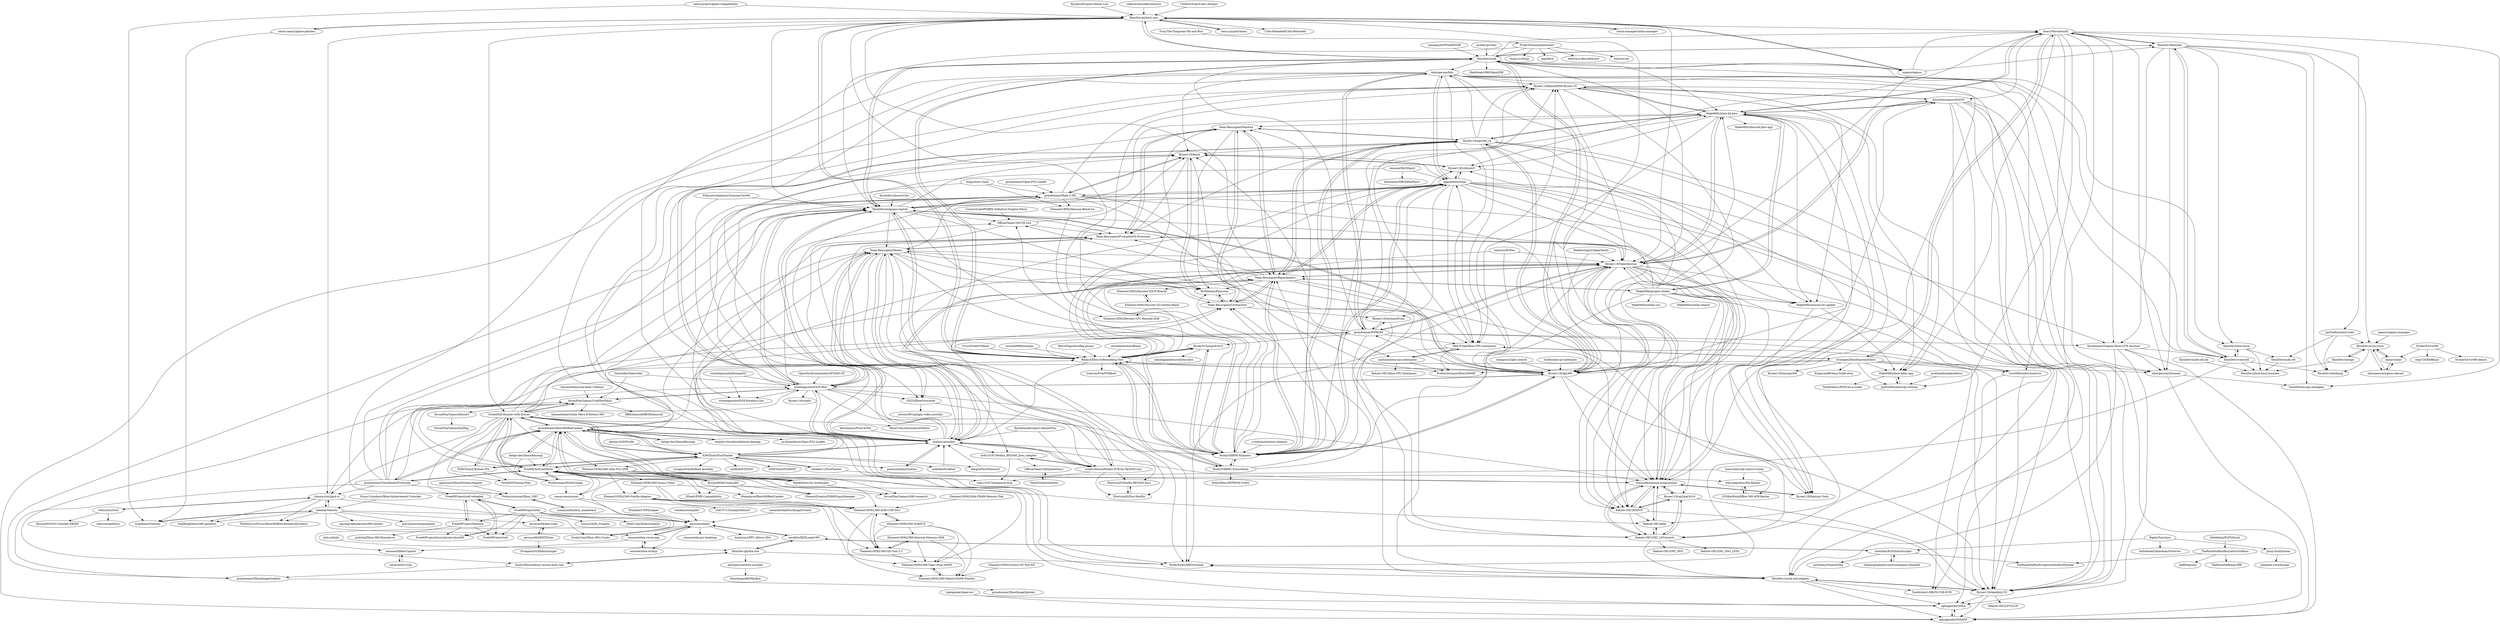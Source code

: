 digraph G {
"13xforever/ps3-disc-dumper" -> "XboxDev/extract-xiso" ["e"=1]
"dracc/NevolutionX" -> "Voxel9/xbox-xgu-examples"
"dracc/NevolutionX" -> "XboxDev/XboxDev"
"dracc/NevolutionX" -> "MakeMHz/xbox-hdmi-app"
"dracc/NevolutionX" -> "Ernegien/XboxEepromEditor"
"dracc/NevolutionX" -> "mborgerson/l2tunnel"
"dracc/NevolutionX" -> "JayFoxRox/xbox-fps-overlay"
"dracc/NevolutionX" -> "JayFoxRox/xbox-tools"
"dracc/NevolutionX" -> "feudalnate/Original-Xbox-LIVE-Account"
"dracc/NevolutionX" -> "XboxDev/serial-usb-adapter"
"dracc/NevolutionX" -> "LoveMHz/xbox-board-re"
"dracc/NevolutionX" -> "DiscoStarslayer/XOSVP"
"dracc/NevolutionX" -> "Ryzee119/LithiumX"
"dracc/NevolutionX" -> "MakeMHz/xbox-hd-plus"
"toolboc/psx-pi-smbshare" -> "Ryzee119/ogx360" ["e"=1]
"Redherring32/OpenTendo" -> "Ryzee119/OpenXenium" ["e"=1]
"Redherring32/OpenTendo" -> "Ryzee119/ogx360" ["e"=1]
"Ryujinx/Ryujinx-Games-List" -> "XboxDev/extract-xiso" ["e"=1]
"ripdajacker/xpad-avr" -> "aghoghoobi/OSXA"
"ripdajacker/xpad-avr" -> "aghoghoobi/OSXANF"
"RetroFlag/retroflag-picase" -> "Rocky5/Xbox-Softmodding-Tool" ["e"=1]
"Lameguy64/PSn00bSDK" -> "XboxDev/nxdk" ["e"=1]
"Free60Project/wiki" -> "Free60Project/xell-reloaded"
"Free60Project/wiki" -> "Free60Project/libxenon"
"Free60Project/wiki" -> "emoose/idaxex"
"Free60Project/wiki" -> "Free60Project/xell"
"Free60Project/wiki" -> "Free60Project/linux-kernel-xbox360"
"Free60Project/wiki" -> "Swizzy/XDK_Projects"
"Free60Project/wiki" -> "aerosoul94/fatx-tools"
"Free60Project/wiki" -> "XboxUnity/freestyledash"
"Free60Project/wiki" -> "GoobyCorp/Xbox-360-Crypto"
"xqemu/xqemu" -> "XboxDev/nxdk" ["e"=1]
"xqemu/xqemu" -> "dracc/NevolutionX" ["e"=1]
"xqemu/xqemu" -> "XboxDev/extract-xiso" ["e"=1]
"xqemu/xqemu" -> "XboxDev/XboxDev" ["e"=1]
"xqemu/xqemu" -> "Ryzee119/OpenXenium" ["e"=1]
"ramapcsx2/gbs-control" -> "Ryzee119/ogx360" ["e"=1]
"Santroller/Santroller" -> "wiredopposite/OGX-Mini" ["e"=1]
"Santroller/Santroller" -> "InvoxiPlayGames/UsbdSecPatch" ["e"=1]
"Ryzee119/ogx360" -> "Ryzee119/OpenXenium"
"Ryzee119/ogx360" -> "Ryzee119/ogx360_t4"
"Ryzee119/ogx360" -> "DiscoStarslayer/XOSVP"
"Ryzee119/ogx360" -> "Rocky5/XBMC4Gamers"
"Ryzee119/ogx360" -> "Rocky5/Xbox-Softmodding-Tool"
"Ryzee119/ogx360" -> "Ryzee119/XboxHDMI-Ryzee119"
"Ryzee119/ogx360" -> "MakeMHz/xbox-hd-plus"
"Ryzee119/ogx360" -> "gaasedelen/titan"
"Ryzee119/ogx360" -> "XboxDev/nxdk"
"Ryzee119/ogx360" -> "wiredopposite/OGX-Mini"
"Ryzee119/ogx360" -> "Ryzee119/AladdinLCD"
"Ryzee119/ogx360" -> "XboxDev/endgame-exploit"
"Ryzee119/ogx360" -> "Team-Resurgent/Modxo"
"Ryzee119/ogx360" -> "kooscode/xenium-programmer"
"Ryzee119/ogx360" -> "grimdoomer/PiPROM"
"autobleem/AutoBleem" -> "Rocky5/Xbox-Softmodding-Tool" ["e"=1]
"emoose/xbox-reversing" -> "emoose/XbRecUnpack"
"emoose/xbox-reversing" -> "emoose/idaxex"
"emoose/xbox-reversing" -> "emoose/xbox-winfsp"
"emoose/Xb2XInput" -> "GXTX/XboxOverclock"
"emoose/Xb2XInput" -> "bootsector/XBOXPadMicro"
"emoose/Xb2XInput" -> "gaasedelen/titan"
"Ryzee119/spi2par2019" -> "Kekule-OXC/OXC_LPCorrectr"
"Ryzee119/spi2par2019" -> "kooscode/xenium-programmer"
"Ryzee119/spi2par2019" -> "Kekule-OXC/R3DUX"
"Ryzee119/spi2par2019" -> "Ryzee119/AladdinLCD"
"aerosoul94/fatx-tools" -> "aerosoul94/FATXTools"
"XboxDev/serial-usb-adapter" -> "aghoghoobi/OSXANF"
"XboxDev/serial-usb-adapter" -> "Ryzee119/AladdinLCD"
"XboxDev/serial-usb-adapter" -> "aghoghoobi/OSXA"
"XboxDev/serial-usb-adapter" -> "WulfyStylez/XBOverclock"
"XboxDev/serial-usb-adapter" -> "Teufelchen1/XBOX-USB-HUB"
"StrikerX3/virt86" -> "ergo720/lib86cpu"
"StrikerX3/virt86" -> "StrikerX3/virt86-demos"
"StrikerX3/virt86" -> "haxar/xexec"
"DiscoStarslayer/XOSVP" -> "aghoghoobi/OSXANF"
"DiscoStarslayer/XOSVP" -> "XboxDev/serial-usb-adapter"
"DiscoStarslayer/XOSVP" -> "Ryzee119/XboxHDMI-Ryzee119"
"DiscoStarslayer/XOSVP" -> "aghoghoobi/OSXA"
"DiscoStarslayer/XOSVP" -> "Kekule-OXC/OXC_LPCorrectr"
"DiscoStarslayer/XOSVP" -> "mborgerson/l2tunnel"
"DiscoStarslayer/XOSVP" -> "Ryzee119/AladdinLCD"
"DiscoStarslayer/XOSVP" -> "Ryzee119/OpenXenium"
"DiscoStarslayer/XOSVP" -> "MakeMHz/xbox-hd-plus"
"Kekule-OXC/OXC_LPCorrectr" -> "Ryzee119/spi2par2019"
"Kekule-OXC/OXC_LPCorrectr" -> "kooscode/xenium-programmer"
"Kekule-OXC/OXC_LPCorrectr" -> "Kekule-OXC/Jafar"
"Kekule-OXC/OXC_LPCorrectr" -> "Kekule-OXC/OXC_ROL"
"Kekule-OXC/OXC_LPCorrectr" -> "XboxDev/serial-usb-adapter"
"Kekule-OXC/OXC_LPCorrectr" -> "Kekule-OXC/OXC_Port_LEDs"
"WulfyStylez/XBOverclock" -> "XboxDev/serial-usb-adapter"
"XboxDev/nv2a-trace" -> "haxar/xexec"
"XboxDev/nv2a-trace" -> "XboxDev/xboxpy"
"XboxDev/nv2a-trace" -> "XboxDev/xbedump"
"XboxDev/nv2a-trace" -> "mborgerson/xqemu-kernel"
"Ryzee119/AladdinLCD" -> "XboxDev/serial-usb-adapter"
"Ryzee119/AladdinLCD" -> "aghoghoobi/OSXA"
"Ryzee119/AladdinLCD" -> "aghoghoobi/OSXANF"
"Ryzee119/AladdinLCD" -> "Kekule-OXC/LPC2LCD"
"XboxDev/XboxDev" -> "XboxDev/cromwell"
"XboxDev/XboxDev" -> "XboxDev/xbox-linux"
"XboxDev/XboxDev" -> "dracc/NevolutionX"
"XboxDev/XboxDev" -> "XboxDev/xbedump"
"XboxDev/XboxDev" -> "XboxDev/nv2a-trace"
"XboxDev/XboxDev" -> "mborgerson/l2tunnel"
"XboxDev/XboxDev" -> "feudalnate/Original-Xbox-LIVE-Account"
"XboxDev/XboxDev" -> "Voxel9/xbox-xgu-examples"
"XboxDev/XboxDev" -> "XboxDev/nxdk"
"JayFoxRox/xbox-fps-overlay" -> "MakeMHz/xbox-hdmi-app"
"XboxDev/xbox-linux" -> "XboxDev/xbox-linux-busybox"
"XboxDev/xbox-linux" -> "XboxDev/cromwell"
"XboxDev/xbox-linux" -> "XboxDev/nxdk-rdt"
"XboxDev/xboxpy" -> "XboxDev/nv2a-trace"
"XboxDev/xboxpy" -> "XboxDev/xbox-linux-busybox"
"JayFoxRox/xbox-tools" -> "XboxDev/xbedump"
"JayFoxRox/xbox-tools" -> "XboxDev/nv2a-trace"
"JayFoxRox/xbox-tools" -> "XboxDev/nxdk-rdt"
"mborgerson/xqemu-kernel" -> "haxar/xexec"
"mborgerson/xqemu-kernel" -> "XboxDev/nv2a-trace"
"aghoghoobi/OSXA" -> "aghoghoobi/OSXANF"
"aghoghoobi/OSXANF" -> "aghoghoobi/OSXA"
"xqemu/xqemu-manager" -> "XboxDev/nv2a-trace"
"haxar/xexec" -> "XboxDev/nv2a-trace"
"haxar/xexec" -> "mborgerson/xqemu-kernel"
"xemu-project/xemu" -> "XboxDev/extract-xiso" ["e"=1]
"Ernegien/XboxEepromEditor" -> "LoveMHz/xbox-board-re"
"Ernegien/XboxEepromEditor" -> "N64-Freak/Xbox-CPU-interposer"
"Ernegien/XboxEepromEditor" -> "dracc/NevolutionX"
"Ernegien/XboxEepromEditor" -> "Prehistoricman/Xbox256MB"
"Ernegien/XboxEepromEditor" -> "MakeMHz/xbox-hdmi-app"
"Ernegien/XboxEepromEditor" -> "Ryzee119/tinyogx360"
"Ernegien/XboxEepromEditor" -> "SnowyMouse/fancy-mouse-boot-rom"
"Ernegien/XboxEepromEditor" -> "Empyreal96/easy-build-xbox"
"Ernegien/XboxEepromEditor" -> "JayFoxRox/xbox-fps-overlay"
"Ernegien/XboxEepromEditor" -> "Teufelchen1/XBOX-USB-HUB"
"Ernegien/XboxEepromEditor" -> "mborgerson/l2tunnel"
"Element18592/Switch-SD-Tool-NX" -> "Element18592/360-Matrix-NAND-Flasher"
"ps2dev/ps2dev" -> "XboxDev/nxdk" ["e"=1]
"unknownbrackets/maxcso" -> "XboxDev/extract-xiso" ["e"=1]
"CTurt/FreeDVDBoot" -> "Rocky5/Xbox-Softmodding-Tool" ["e"=1]
"emoose/idaxex" -> "emoose/xbox-reversing"
"emoose/idaxex" -> "zeroKilo/XEXLoaderWV"
"emoose/idaxex" -> "emoose/xbox-winfsp"
"emoose/idaxex" -> "GoobyCorp/Xbox-360-Crypto"
"emoose/idaxex" -> "emoose/XbRecUnpack"
"emoose/idaxex" -> "hayleyxyz/PPC-Altivec-IDA"
"emoose/idaxex" -> "emoose/ida-pro-loadmap"
"Ryzee119/OpenXenium" -> "Ryzee119/spi2par2019"
"Ryzee119/OpenXenium" -> "kooscode/xenium-programmer"
"Ryzee119/OpenXenium" -> "Kekule-OXC/OXC_LPCorrectr"
"Ryzee119/OpenXenium" -> "Ryzee119/ogx360"
"Ryzee119/OpenXenium" -> "MakeMHz/xbox-hd-plus"
"Ryzee119/OpenXenium" -> "MakeMHz/xenium-fw-update"
"Ryzee119/OpenXenium" -> "grimdoomer/PiPROM"
"Ryzee119/OpenXenium" -> "Ryzee119/AladdinLCD"
"Ryzee119/OpenXenium" -> "Kekule-OXC/R3DUX"
"Ryzee119/OpenXenium" -> "XboxDev/serial-usb-adapter"
"Ryzee119/OpenXenium" -> "Ryzee119/XboxHDMI-Ryzee119"
"Ryzee119/OpenXenium" -> "shalxmva/modxo"
"Ryzee119/OpenXenium" -> "DiscoStarslayer/XOSVP"
"Ryzee119/OpenXenium" -> "Ryzee119/Xenium-Tools"
"Ryzee119/OpenXenium" -> "Team-Resurgent/Repackinator"
"MakeMHz/xbox-hd-plus" -> "MakeMHz/xbox-hdmi-app"
"MakeMHz/xbox-hd-plus" -> "Ryzee119/XboxHDMI-Ryzee119"
"MakeMHz/xbox-hd-plus" -> "MakeMHz/xenium-fw-update"
"MakeMHz/xbox-hd-plus" -> "Ryzee119/OpenXenium"
"MakeMHz/xbox-hd-plus" -> "MakeMHz/xbox-hd-plus-app"
"MakeMHz/xbox-hd-plus" -> "Kekule-OXC/Jafar"
"MakeMHz/xbox-hd-plus" -> "MakeMHz/project-stellar"
"MakeMHz/xbox-hd-plus" -> "Ryzee119/ogx360_t4"
"MakeMHz/xbox-hd-plus" -> "DiscoStarslayer/XOSVP"
"MakeMHz/xbox-hd-plus" -> "Ryzee119/LithiumX"
"MakeMHz/xbox-hd-plus" -> "Ryzee119/Xenium-Tools"
"MakeMHz/xbox-hd-plus" -> "kooscode/xenium-programmer"
"MakeMHz/xbox-hd-plus" -> "N64-Freak/Xbox-CPU-interposer"
"MakeMHz/xbox-hd-plus" -> "dracc/NevolutionX"
"MakeMHz/xbox-hd-plus" -> "Team-Resurgent/Pandora"
"Element18592/360-Sonus-Clone" -> "Element18592/360-Viper-Dual-NAND"
"Element18592/360-Sonus-Clone" -> "Element18592/360-Postfix-Adapter"
"Element18592/360-Sonus-Clone" -> "Element18592/360-4GB-USB-Tool"
"Element18592/360-Sonus-Clone" -> "Element18592/360-SD-Tool-2.2"
"Ryzee119/ArduinoProm" -> "grimdoomer/PiPROM"
"Ryzee119/ArduinoProm" -> "Kekule-OXC/OXC_LPCorrectr"
"RipleyTom/rpcn" -> "Jump-Suit/hyenas"
"RipleyTom/rpcn" -> "clienthax/Ps3GhidraScripts"
"RipleyTom/rpcn" -> "hallofmeat/Skateboard3Server"
"Element18592/360-Internal-Memory-QSB" -> "Element18592/360-SD-Tool-2.2"
"Element18592/360-Internal-Memory-QSB" -> "Element18592/360-Viper-Dual-NAND"
"Element18592/360-Internal-Memory-QSB" -> "Element18592/360-Matrix-NAND-Flasher"
"zeroKilo/XEXLoaderWV" -> "emoose/idaxex"
"zeroKilo/XEXLoaderWV" -> "XboxDev/ghidra-xbe"
"zeroKilo/XEXLoaderWV" -> "clienthax/Ps3GhidraScripts"
"aerosoul94/FATXTools" -> "aerosoul94/fatx-tools"
"aerosoul94/FATXTools" -> "Ernegien/OGXbdmDumper"
"feudalnate/Original-Xbox-LIVE-Account" -> "aghoghoobi/OSXANF"
"feudalnate/Original-Xbox-LIVE-Account" -> "mborgerson/l2tunnel"
"feudalnate/Original-Xbox-LIVE-Account" -> "XboxDev/serial-usb-adapter"
"feudalnate/Original-Xbox-LIVE-Account" -> "XboxDev/cromwell"
"feudalnate/Original-Xbox-LIVE-Account" -> "aghoghoobi/OSXA"
"MakeMHz/xbox-hdmi-app" -> "JayFoxRox/xbox-fps-overlay"
"MakeMHz/xbox-hdmi-app" -> "Teufelchen1/FATX-on-a-snake"
"emoose/ExCrypt" -> "emoose/XbRecUnpack"
"emoose/XbRecUnpack" -> "emoose/ExCrypt"
"Element18592/360-NAND-X" -> "Element18592/360-4GB-USB-Tool"
"Element18592/360-NAND-X" -> "Element18592/360-Matrix-NAND-Flasher"
"Element18592/360-NAND-X" -> "Element18592/360-Viper-Dual-NAND"
"Element18592/360-NAND-X" -> "Element18592/360-Internal-Memory-QSB"
"Element18592/360-NAND-X" -> "Element18592/360-SD-Tool-2.2"
"Ryzee119/XboxHDMI-Ryzee119" -> "aghoghoobi/OSXANF"
"Ryzee119/XboxHDMI-Ryzee119" -> "MakeMHz/xbox-hd-plus"
"Ryzee119/XboxHDMI-Ryzee119" -> "Ryzee119/AladdinLCD"
"Ryzee119/XboxHDMI-Ryzee119" -> "MakeMHz/xenium-fw-update"
"Ryzee119/XboxHDMI-Ryzee119" -> "DiscoStarslayer/XOSVP"
"Ryzee119/XboxHDMI-Ryzee119" -> "MakeMHz/xbox-hdmi-app"
"Ryzee119/XboxHDMI-Ryzee119" -> "aghoghoobi/OSXA"
"Ryzee119/XboxHDMI-Ryzee119" -> "Kekule-OXC/R3DUX"
"G33KatWork/XBox-360-AVR-flasher" -> "walczakp/xbox360-flasher"
"Element18592/360-Viper-Dual-NAND" -> "Element18592/360-Matrix-NAND-Flasher"
"walczakp/xbox360-flasher" -> "G33KatWork/XBox-360-AVR-flasher"
"Element18592/360-Matrix-NAND-Flasher" -> "Element18592/360-Viper-Dual-NAND"
"Ryzee119/Xenium-Tools" -> "kooscode/xenium-programmer"
"Free60Project/libxenon" -> "Free60Project/xell-reloaded"
"Free60Project/libxenon" -> "Free60Project/xell"
"Free60Project/libxenon" -> "pinh3ad/Xbox-360-Homebrew"
"Free60Project/libxenon" -> "Free60Project/linux-kernel-xbox360"
"clienthax/Ps3GhidraScripts" -> "chaoticgd/ghidra-emotionengine-reloaded" ["e"=1]
"clienthax/Ps3GhidraScripts" -> "zeroKilo/XEXLoaderWV"
"clienthax/Ps3GhidraScripts" -> "TheRouletteBoi/ExceptionHandlerPayload"
"clienthax/Ps3GhidraScripts" -> "astrelsky/GhidraOrbis"
"XboxDev/ghidra-xbe" -> "SnowyMouse/fancy-mouse-boot-rom"
"XboxDev/ghidra-xbe" -> "mborgerson/xbox-includes"
"XboxDev/ghidra-xbe" -> "WulfyStylez/XBOverclock"
"XboxDev/ghidra-xbe" -> "zeroKilo/XEXLoaderWV"
"mborgerson/xbox-includes" -> "blueshogun96/MacBox"
"Element18592/360-SD-Tool-2.2" -> "Element18592/360-Viper-Dual-NAND"
"Element18592/360-SD-Tool-2.2" -> "Element18592/360-Internal-Memory-QSB"
"Element18592/360-SD-Tool-2.2" -> "Element18592/360-4GB-USB-Tool"
"LoveMHz/xbox-board-re" -> "Ryzee119/AladdinLCD"
"LoveMHz/xbox-board-re" -> "Teufelchen1/XBOX-USB-HUB"
"emoose/xbox-winfsp" -> "emoose/xbox-reversing"
"mborgerson/l2tunnel" -> "Voxel9/xbox-xgu-examples"
"mborgerson/l2tunnel" -> "aghoghoobi/OSXANF"
"xenia-canary/game-patches" -> "XboxDev/extract-xiso" ["e"=1]
"xenia-canary/game-patches" -> "Gualdimar/Velocity" ["e"=1]
"Ryzee119/ogx360_t4" -> "Ryzee119/ogx360"
"Ryzee119/ogx360_t4" -> "Ryzee119/Xenium-Tools"
"Ryzee119/ogx360_t4" -> "kooscode/xenium-programmer"
"Ryzee119/ogx360_t4" -> "Team-Resurgent/Pandora"
"Ryzee119/ogx360_t4" -> "MakeMHz/xbox-hd-plus"
"Ryzee119/ogx360_t4" -> "Kekule-OXC/R3DUX"
"Ryzee119/ogx360_t4" -> "Team-Resurgent/Repackinator"
"Ryzee119/ogx360_t4" -> "Ryzee119/AladdinLCD"
"Ryzee119/ogx360_t4" -> "wiredopposite/OGX-Mini"
"Ryzee119/ogx360_t4" -> "Team-Resurgent/PrometheOS-Firmware"
"Ryzee119/ogx360_t4" -> "Ryzee119/XboxHDMI-Ryzee119"
"Ryzee119/ogx360_t4" -> "N64-Freak/Xbox-CPU-interposer"
"Ryzee119/ogx360_t4" -> "Ryzee119/hawk"
"Ryzee119/ogx360_t4" -> "mborgerson/fatx"
"Ryzee119/ogx360_t4" -> "Rocky5/XBMC4Gamers"
"Polprzewodnikowy/SummerCart64" -> "XboxDev/endgame-exploit" ["e"=1]
"Polprzewodnikowy/SummerCart64" -> "shalxmva/modxo" ["e"=1]
"x-station/xstation-releases" -> "Rocky5/XBMC4Gamers" ["e"=1]
"xenia-project/game-compatibility" -> "Gualdimar/Velocity" ["e"=1]
"xenia-project/game-compatibility" -> "XboxDev/extract-xiso" ["e"=1]
"kooscode/srgh-matrix-trinity" -> "walczakp/xbox360-flasher"
"kooscode/srgh-matrix-trinity" -> "G33KatWork/XBox-360-AVR-flasher"
"kooscode/srgh-matrix-trinity" -> "GoobyCorp/Xbox-360-Crypto"
"littlebalup/PyPS3tools" -> "TheRouletteBoi/RouLetteVshMenu" ["e"=1]
"ricardoquesada/bluepad32" -> "wiredopposite/OGX-Mini" ["e"=1]
"ricardoquesada/bluepad32" -> "wiredopposite/OGX-Wireless-Lite" ["e"=1]
"socram8888/tonyhax" -> "Rocky5/Xbox-Softmodding-Tool" ["e"=1]
"kooscode/xenium-programmer" -> "Kekule-OXC/R3DUX"
"kooscode/xenium-programmer" -> "Kekule-OXC/Jafar"
"kooscode/xenium-programmer" -> "Ryzee119/spi2par2019"
"kooscode/xenium-programmer" -> "Ryzee119/Xenium-Tools"
"kooscode/xenium-programmer" -> "Kekule-OXC/OXC_LPCorrectr"
"kooscode/xenium-programmer" -> "Team-Resurgent/PrometheOS-Firmware"
"Jump-Suit/hyenas" -> "jonathan-rosa/hyenas"
"Kekule-OXC/R3DUX" -> "kooscode/xenium-programmer"
"Kekule-OXC/R3DUX" -> "Ryzee119/spi2par2019"
"Kekule-OXC/R3DUX" -> "Kekule-OXC/Jafar"
"Kekule-OXC/R3DUX" -> "Kekule-OXC/OXC_LPCorrectr"
"Kekule-OXC/R3DUX" -> "Ryzee119/AladdinLCD"
"N64-Freak/Xbox-CPU-interposer" -> "zzattack/xbox-cpu-interposer"
"N64-Freak/Xbox-CPU-interposer" -> "Prehistoricman/Xbox256MB"
"N64-Freak/Xbox-CPU-interposer" -> "Ernegien/XboxEepromEditor"
"N64-Freak/Xbox-CPU-interposer" -> "WulfyStylez/XBOverclock"
"N64-Freak/Xbox-CPU-interposer" -> "Ryzee119/XboxHDMI-Ryzee119"
"N64-Freak/Xbox-CPU-interposer" -> "Ryzee119/AladdinLCD"
"XboxDev/cromwell" -> "XboxDev/xbox-linux"
"XboxDev/cromwell" -> "XboxDev/XboxDev"
"XboxDev/cromwell" -> "XboxDev/xbedump"
"XboxDev/cromwell" -> "WulfyStylez/XBOverclock"
"XboxDev/cromwell" -> "XboxDev/xbox-linux-busybox"
"SnowyMouse/fancy-mouse-boot-rom" -> "XboxDev/ghidra-xbe"
"SnowyMouse/fancy-mouse-boot-rom" -> "grimdoomer/XboxImageGrabber"
"multimediamike/xbfuse" -> "JayFoxRox/xbox-fps-overlay"
"Kekule-OXC/Jafar" -> "kooscode/xenium-programmer"
"Kekule-OXC/Jafar" -> "Kekule-OXC/OXC_LPCorrectr"
"Element18592/360-4GB-USB-Tool" -> "Element18592/360-SD-Tool-2.2"
"Element18592/360-4GB-USB-Tool" -> "Element18592/360-Matrix-NAND-Flasher"
"Element18592/360-4GB-USB-Tool" -> "Element18592/360-Postfix-Adapter"
"Element18592/360-4GB-USB-Tool" -> "Element18592/360-NAND-X"
"Element18592/360-Postfix-Adapter" -> "Element18592/360-Viper-Dual-NAND"
"Element18592/360-Postfix-Adapter" -> "Element18592/360-SD-Tool-2.2"
"Element18592/360-Postfix-Adapter" -> "Element18592/360-4GB-USB-Tool"
"XboxDev/extract-xiso" -> "Rocky5/Xbox-Softmodding-Tool"
"XboxDev/extract-xiso" -> "xemu-project/xemu" ["e"=1]
"XboxDev/extract-xiso" -> "Team-Resurgent/Repackinator"
"XboxDev/extract-xiso" -> "XboxDev/nxdk"
"XboxDev/extract-xiso" -> "Rocky5/XBMC4Gamers"
"XboxDev/extract-xiso" -> "dracc/NevolutionX"
"XboxDev/extract-xiso" -> "Cxbx-Reloaded/Cxbx-Reloaded" ["e"=1]
"XboxDev/extract-xiso" -> "xenia-canary/game-patches" ["e"=1]
"XboxDev/extract-xiso" -> "xenia-manager/xenia-manager" ["e"=1]
"XboxDev/extract-xiso" -> "xqemu/xqemu" ["e"=1]
"XboxDev/extract-xiso" -> "Ryzee119/ogx360"
"XboxDev/extract-xiso" -> "XboxDev/endgame-exploit"
"XboxDev/extract-xiso" -> "Octal450/J-Runner-with-Extras"
"XboxDev/extract-xiso" -> "Ryzee119/OpenXenium"
"XboxDev/extract-xiso" -> "iliazeus/iso2god-rs"
"webhdx/PicoBoot" -> "shalxmva/modxo" ["e"=1]
"dangiu/PicoMemcard" -> "shalxmva/modxo" ["e"=1]
"dosdude1/discord-lite" -> "XboxDev/endgame-exploit" ["e"=1]
"ProjectDreamland/area51" -> "thug1src/thug" ["e"=1]
"ProjectDreamland/area51" -> "aap/librw" ["e"=1]
"ProjectDreamland/area51" -> "XboxDev/nxdk"
"ProjectDreamland/area51" -> "XboxDev/endgame-exploit"
"ProjectDreamland/area51" -> "dethrace-labs/dethrace" ["e"=1]
"ProjectDreamland/area51" -> "snesrev/sm" ["e"=1]
"Octal450/J-Runner-with-Extras" -> "X360Tools/PicoFlasher"
"Octal450/J-Runner-with-Extras" -> "X360Tools/J-Runner-Pro"
"Octal450/J-Runner-with-Extras" -> "shalxmva/modxo"
"Octal450/J-Runner-with-Extras" -> "InvoxiPlayGames/UsbdSecPatch"
"Octal450/J-Runner-with-Extras" -> "FreeMyXe/FreeMyXe"
"Octal450/J-Runner-with-Extras" -> "Team-Resurgent/Repackinator"
"Octal450/J-Runner-with-Extras" -> "XboxUnity/AuroraAssetEditor"
"Octal450/J-Runner-with-Extras" -> "wiredopposite/OGX-Mini"
"Octal450/J-Runner-with-Extras" -> "Free60Project/xell-reloaded"
"Octal450/J-Runner-with-Extras" -> "Octal450/Timing-Files"
"Octal450/J-Runner-with-Extras" -> "grimdoomer/Xbox360BadUpdate"
"Octal450/J-Runner-with-Extras" -> "Element18592/360-Slim-PLL-QSB"
"Octal450/J-Runner-with-Extras" -> "Team-Resurgent/Modxo"
"Octal450/J-Runner-with-Extras" -> "Team-Resurgent/CerbiosTool"
"Octal450/J-Runner-with-Extras" -> "iliazeus/iso2god-rs"
"X360Tools/PicoFlasher" -> "Octal450/J-Runner-with-Extras"
"X360Tools/PicoFlasher" -> "X360Tools/J-Runner-Pro"
"X360Tools/PicoFlasher" -> "balika011/PicoFlasher"
"X360Tools/PicoFlasher" -> "shalxmva/modxo"
"X360Tools/PicoFlasher" -> "X360Tools/PicoRGH"
"X360Tools/PicoFlasher" -> "dangiu/PicoMemcard" ["e"=1]
"X360Tools/PicoFlasher" -> "FreeMyXe/FreeMyXe"
"X360Tools/PicoFlasher" -> "grimdoomer/Xbox360BadUpdate"
"X360Tools/PicoFlasher" -> "paulocode/picostation" ["e"=1]
"X360Tools/PicoFlasher" -> "Element18592/360-Slim-PLL-QSB"
"X360Tools/PicoFlasher" -> "Ryzee119/OpenXenium"
"X360Tools/PicoFlasher" -> "webhdx/PicoBoot" ["e"=1]
"X360Tools/PicoFlasher" -> "israpps/FreeMcBoot-Installer" ["e"=1]
"X360Tools/PicoFlasher" -> "Team-Resurgent/Modxo"
"X360Tools/PicoFlasher" -> "webhdx/ETH2GC" ["e"=1]
"hmxmilohax/rock-band-3-deluxe" -> "InvoxiPlayGames/UsbdSecPatch" ["e"=1]
"Element18592/360-Slim-PLL-QSB" -> "Element18592/360-Postfix-Adapter"
"Element18592/360-Slim-PLL-QSB" -> "Element18592/360-4GB-USB-Tool"
"Element18592/360-Slim-PLL-QSB" -> "Element18592/360-Sonus-Clone"
"Element18592/360-Slim-PLL-QSB" -> "Kekule-OXC/Jafar"
"Element18592/360-Slim-PLL-QSB" -> "kooscode/xenium-programmer"
"Fumo-Unlockers/Xbox-Achievement-Unlocker" -> "hetelek/Velocity" ["e"=1]
"mborgerson/fatx" -> "Ryzee119/AladdinLCD"
"mborgerson/fatx" -> "mborgerson/l2tunnel"
"mborgerson/fatx" -> "gaasedelen/titan"
"mborgerson/fatx" -> "kooscode/xenium-programmer"
"mborgerson/fatx" -> "XboxDev/serial-usb-adapter"
"mborgerson/fatx" -> "Kekule-OXC/R3DUX"
"mborgerson/fatx" -> "XboxDev/cromwell"
"mborgerson/fatx" -> "grimdoomer/PiPROM"
"mborgerson/fatx" -> "Ryzee119/XboxHDMI-Ryzee119"
"mborgerson/fatx" -> "N64-Freak/Xbox-CPU-interposer"
"mborgerson/fatx" -> "Ryzee119/hawk"
"mborgerson/fatx" -> "Prehistoricman/Xbox_SMC"
"mborgerson/fatx" -> "WulfyStylez/XBOverclock"
"X360Tools/J-Runner-Pro" -> "Octal450/J-Runner-with-Extras"
"X360Tools/J-Runner-Pro" -> "X360Tools/PicoFlasher"
"X360Tools/J-Runner-Pro" -> "Octal450/Timing-Files"
"grimdoomer/PiPROM" -> "Ryzee119/ArduinoProm"
"grimdoomer/PiPROM" -> "Ryzee119/OpenXenium"
"grimdoomer/PiPROM" -> "mborgerson/fatx"
"grimdoomer/PiPROM" -> "feudalnate/Original-Xbox-LIVE-Account"
"grimdoomer/PiPROM" -> "XboxDev/serial-usb-adapter"
"grimdoomer/PiPROM" -> "Ryzee119/AladdinLCD"
"grimdoomer/PiPROM" -> "Ryzee119/XboxHDMI-Ryzee119"
"grimdoomer/PiPROM" -> "N64-Freak/Xbox-CPU-interposer"
"grimdoomer/PiPROM" -> "Ryzee119/hawk"
"grimdoomer/PiPROM" -> "gaasedelen/titan"
"grimdoomer/PiPROM" -> "Rocky5/Chimp261812"
"Team-Resurgent/Repackinator" -> "Team-Resurgent/Pandora"
"Team-Resurgent/Repackinator" -> "Team-Resurgent/CerbiosTool"
"Team-Resurgent/Repackinator" -> "Rocky5/XBMC4Gamers"
"Team-Resurgent/Repackinator" -> "MakeMHz/project-stellar"
"Team-Resurgent/Repackinator" -> "Team-Resurgent/PrometheOS-Firmware"
"Team-Resurgent/Repackinator" -> "MrMilenko/Pinecone"
"Team-Resurgent/Repackinator" -> "Ryzee119/OpenXenium"
"Team-Resurgent/Repackinator" -> "gaasedelen/titan"
"Team-Resurgent/Repackinator" -> "OfficialTeamUIX/UIX-Lite"
"Team-Resurgent/Repackinator" -> "Ryzee119/Xenium-Tools"
"Team-Resurgent/Repackinator" -> "Ryzee119/ogx360_t4"
"Team-Resurgent/Repackinator" -> "Element18592/Xecuter-X3CP-Boards"
"Team-Resurgent/Repackinator" -> "kooscode/xenium-programmer"
"XboxDev/nxdk" -> "XboxDev/XboxDev"
"XboxDev/nxdk" -> "Ryzee119/OpenXenium"
"XboxDev/nxdk" -> "dracc/NevolutionX"
"XboxDev/nxdk" -> "Ryzee119/ogx360"
"XboxDev/nxdk" -> "XboxDev/cromwell"
"XboxDev/nxdk" -> "XboxDev/endgame-exploit"
"XboxDev/nxdk" -> "XboxDev/xbox-linux"
"XboxDev/nxdk" -> "grimdoomer/PiPROM"
"XboxDev/nxdk" -> "Rocky5/Xbox-Softmodding-Tool"
"XboxDev/nxdk" -> "shalxmva/modxo"
"XboxDev/nxdk" -> "XboxDev/extract-xiso"
"XboxDev/nxdk" -> "Halofreak1990/OpenXDK"
"XboxDev/nxdk" -> "xqemu/xqemu" ["e"=1]
"XboxDev/nxdk" -> "mborgerson/fatx"
"XboxDev/nxdk" -> "MakeMHz/xbox-hd-plus"
"Element18592/N64-FRAM-Memory-Pak" -> "Element18592/360-4GB-USB-Tool"
"balika011/PicoFlasher" -> "walczakp/xbox360-flasher"
"balika011/PicoFlasher" -> "X360Tools/PicoFlasher"
"MakeMHz/xenium-fw-update" -> "MakeMHz/xbox-hdmi-app"
"MakeMHz/xenium-fw-update" -> "Ryzee119/Xenium-Tools"
"gaasedelen/titan" -> "Ryzee119/LithiumX"
"gaasedelen/titan" -> "mborgerson/fatx"
"gaasedelen/titan" -> "feudalnate/Original-Xbox-LIVE-Account"
"gaasedelen/titan" -> "LoveMHz/xbox-board-re"
"gaasedelen/titan" -> "MakeMHz/xenium-fw-update"
"gaasedelen/titan" -> "Kekule-OXC/R3DUX"
"gaasedelen/titan" -> "Ryzee119/OpenXenium"
"gaasedelen/titan" -> "Team-Resurgent/Repackinator"
"gaasedelen/titan" -> "Ryzee119/AladdinLCD"
"gaasedelen/titan" -> "Rocky5/XBMC4Gamers"
"gaasedelen/titan" -> "WulfyStylez/XBOverclock"
"gaasedelen/titan" -> "grimdoomer/Halo-2-HD"
"gaasedelen/titan" -> "Ryzee119/ArduinoProm"
"gaasedelen/titan" -> "N64-Freak/Xbox-CPU-interposer"
"gaasedelen/titan" -> "Ryzee119/hawk"
"TheRouletteBoi/RouLetteVshMenu" -> "TheRouletteBoi/ps3RE"
"TheRouletteBoi/RouLetteVshMenu" -> "TheRouletteBoi/ExceptionHandlerPayload"
"TheRouletteBoi/RouLetteVshMenu" -> "skiff/libpsutil"
"Ryzee119/LithiumX" -> "gaasedelen/titan"
"Ryzee119/LithiumX" -> "Ryzee119/hawk"
"Ryzee119/LithiumX" -> "MakeMHz/xenium-fw-update"
"GXTX/XboxOverclock" -> "WulfyStylez/XBOverclock"
"GXTX/XboxOverclock" -> "antonic901/plugin.video.youtube"
"halo-re/halo" -> "XboxDev/ghidra-xbe" ["e"=1]
"WinDurango/WinDurango" -> "grimdoomer/Xbox360BadUpdate" ["e"=1]
"WinDurango/WinDurango" -> "xenon-emu/xenon" ["e"=1]
"WinDurango/WinDurango" -> "FreeMyXe/FreeMyXe" ["e"=1]
"kbeckmann/PicoCart64" -> "shalxmva/modxo" ["e"=1]
"paulocode/picostation" -> "shalxmva/modxo" ["e"=1]
"OpenStickCommunity/GP2040-CE" -> "wiredopposite/OGX-Mini" ["e"=1]
"saramibreak/DiscImageCreator" -> "emoose/idaxex" ["e"=1]
"hetelek/Velocity" -> "Gualdimar/Velocity"
"hetelek/Velocity" -> "iliazeus/iso2god-rs"
"hetelek/Velocity" -> "IronRingX/xbox360-gamelist"
"hetelek/Velocity" -> "TheOnlyLordVirus/Xbox360BootAnimationCreator"
"hetelek/Velocity" -> "mercenaryntx/godspeed"
"hetelek/Velocity" -> "aerosoul94/fatx-tools"
"hetelek/Velocity" -> "emoose/idaxex"
"hetelek/Velocity" -> "emoose/xbox-reversing"
"hetelek/Velocity" -> "oguzalpcakmak/xbox360-retitler"
"MakeMHz/project-stellar" -> "Team-Resurgent/Repackinator"
"MakeMHz/project-stellar" -> "MakeMHz/xbox-hd-plus"
"MakeMHz/project-stellar" -> "Ryzee119/OpenXenium"
"MakeMHz/project-stellar" -> "Ryzee119/LithiumX"
"MakeMHz/project-stellar" -> "MakeMHz/xenium-fw-update"
"MakeMHz/project-stellar" -> "LoveMHz/xbox-board-re"
"MakeMHz/project-stellar" -> "Team-Resurgent/PrometheOS-Firmware"
"MakeMHz/project-stellar" -> "MakeMHz/stellar-cso"
"MakeMHz/project-stellar" -> "MakeMHz/stellar-attach"
"MakeMHz/project-stellar" -> "Rocky5/XBMC4Gamers"
"MakeMHz/project-stellar" -> "kooscode/xenium-programmer"
"Team-Resurgent/CerbiosTool" -> "Team-Resurgent/Pandora"
"Team-Resurgent/CerbiosTool" -> "Team-Resurgent/Repackinator"
"Team-Resurgent/CerbiosTool" -> "MrMilenko/Pinecone"
"Team-Resurgent/CerbiosTool" -> "Ryzee119/ArduinoProm"
"OfficialTeamUIX/UIX-Lite" -> "GXTX/XboxOverclock"
"OfficialTeamUIX/UIX-Lite" -> "Ryzee119/hawk"
"OfficialTeamUIX/UIX-Lite" -> "Team-Resurgent/PrometheOS-Firmware"
"iliazeus/iso2god-rs" -> "r4dius/Iso2God"
"iliazeus/iso2god-rs" -> "IronRingX/xbox360-gamelist"
"iliazeus/iso2god-rs" -> "hetelek/Velocity"
"iliazeus/iso2god-rs" -> "InvoxiPlayGames/UsbdSecPatch"
"iliazeus/iso2god-rs" -> "TheOnlyLordVirus/Xbox360BootAnimationCreator"
"iliazeus/iso2god-rs" -> "GoobyCorp/Xbox-360-Crypto"
"InvoxiPlayGames/libxsm3" -> "InvoxiPlayGames/EmDbg"
"InvoxiPlayGames/UsbdSecPatch" -> "wiredopposite/OGX-Mini"
"InvoxiPlayGames/UsbdSecPatch" -> "RBEnhanced/RB3Enhanced" ["e"=1]
"InvoxiPlayGames/UsbdSecPatch" -> "InvoxiPlayGames/libxsm3"
"InvoxiPlayGames/UsbdSecPatch" -> "hmxmilohax/Guitar-Hero-II-Deluxe-360" ["e"=1]
"InvoxiPlayGames/UsbdSecPatch" -> "Octal450/J-Runner-with-Extras"
"fhoedemakers/pico-infonesPlus" -> "shalxmva/modxo" ["e"=1]
"fhoedemakers/pico-infonesPlus" -> "modzvilleusa/Modxo-PCB-for-Rp2040-tiny" ["e"=1]
"chaoticgd/ghidra-emotionengine-reloaded" -> "clienthax/Ps3GhidraScripts" ["e"=1]
"Element18592/Xecuter-X3CP-Boards" -> "Element18592/Xecuter-X3-Switch-Panel"
"Element18592/Xecuter-X3-Switch-Panel" -> "Element18592/Xecuter-LPC-Rebuild-QSB"
"Element18592/Xecuter-X3-Switch-Panel" -> "Element18592/Xecuter-X3CP-Boards"
"grimdoomer/Open-PS2-Loader" -> "grimdoomer/Halo-2-HD" ["e"=1]
"Rocky5/Xbox-Softmodding-Tool" -> "Rocky5/XBMC4Gamers"
"Rocky5/Xbox-Softmodding-Tool" -> "Rocky5/XBMC-Emustation"
"Rocky5/Xbox-Softmodding-Tool" -> "Rocky5/Chimp261812"
"Rocky5/Xbox-Softmodding-Tool" -> "Ryzee119/ogx360"
"Rocky5/Xbox-Softmodding-Tool" -> "Ryzee119/OpenXenium"
"Rocky5/Xbox-Softmodding-Tool" -> "XboxDev/extract-xiso"
"Rocky5/Xbox-Softmodding-Tool" -> "XboxDev/endgame-exploit"
"Rocky5/Xbox-Softmodding-Tool" -> "XboxDev/nxdk"
"Rocky5/Xbox-Softmodding-Tool" -> "grimdoomer/PiPROM"
"Rocky5/Xbox-Softmodding-Tool" -> "Team-Resurgent/Repackinator"
"Rocky5/Xbox-Softmodding-Tool" -> "gaasedelen/titan"
"Rocky5/Xbox-Softmodding-Tool" -> "shalxmva/modxo"
"Rocky5/Xbox-Softmodding-Tool" -> "Team-Resurgent/Modxo"
"Rocky5/Xbox-Softmodding-Tool" -> "Team-Resurgent/Pandora"
"Rocky5/Xbox-Softmodding-Tool" -> "brad-lin/FreePSXBoot" ["e"=1]
"maximus64/xbox_mainboard" -> "Prehistoricman/Xbox_SMC"
"Svxy/The-Simpsons-Hit-and-Run" -> "ProjectDreamland/area51" ["e"=1]
"Ansem-SoD/Picofly" -> "X360Tools/PicoFlasher" ["e"=1]
"Rocky5/XBMC4Gamers" -> "Rocky5/XBMC-Emustation"
"Rocky5/XBMC4Gamers" -> "Rocky5/Xbox-Softmodding-Tool"
"Rocky5/XBMC4Gamers" -> "Rocky5/Chimp261812"
"Rocky5/XBMC4Gamers" -> "Team-Resurgent/Repackinator"
"Rocky5/XBMC4Gamers" -> "Team-Resurgent/Pandora"
"Rocky5/XBMC4Gamers" -> "Team-Resurgent/CerbiosTool"
"Rocky5/XBMC4Gamers" -> "gaasedelen/titan"
"Rocky5/XBMC4Gamers" -> "Ryzee119/ogx360"
"Rocky5/XBMC4Gamers" -> "Ryzee119/OpenXenium"
"Rocky5/XBMC4Gamers" -> "OfficialTeamUIX/UIX-Lite"
"Rocky5/XBMC4Gamers" -> "Ryzee119/ogx360_t4"
"Rocky5/XBMC4Gamers" -> "Team-Resurgent/Modxo"
"Rocky5/XBMC4Gamers" -> "Ryzee119/XboxHDMI-Ryzee119"
"Rocky5/XBMC4Gamers" -> "MakeMHz/xbox-hd-plus"
"Rocky5/XBMC4Gamers" -> "MrMilenko/Pinecone"
"r4dius/Iso2God" -> "iliazeus/iso2god-rs"
"r4dius/Iso2God" -> "Byrom90/GOD-Unlocker-XB360"
"r4dius/Iso2God" -> "raburton/god2iso"
"Rocky5/Chimp261812" -> "Rocky5/XBMC4Gamers"
"Rocky5/Chimp261812" -> "Rocky5/Xbox-Softmodding-Tool"
"Rocky5/Chimp261812" -> "danielgpinheiro/ccleste-xbox"
"Rocky5/Chimp261812" -> "Rocky5/XBMC-Emustation"
"Element18592/Xenium-Black-Ice" -> "Element18592/Xecuter-LPC-Rebuild-QSB"
"agarmash/XboxWirelessAdapter" -> "Prehistoricman/Xbox_SMC"
"Team-Resurgent/Pandora" -> "Team-Resurgent/Repackinator"
"Team-Resurgent/Pandora" -> "Team-Resurgent/CerbiosTool"
"Team-Resurgent/Pandora" -> "Team-Resurgent/PrometheOS-Firmware"
"Team-Resurgent/Pandora" -> "MrMilenko/Pinecone"
"Team-Resurgent/Pandora" -> "Ryzee119/ogx360_t4"
"MrMilenko/Pinecone" -> "Ryzee119/hawk"
"MrMilenko/Pinecone" -> "Team-Resurgent/CerbiosTool"
"xenon-emu/xenon" -> "emoose/idaxex"
"xenon-emu/xenon" -> "liuk7071/ChonkyStation3" ["e"=1]
"shalxmva/modxo" -> "Team-Resurgent/Modxo"
"shalxmva/modxo" -> "modzvilleusa/Modxo-PCB-for-Rp2040-tiny"
"shalxmva/modxo" -> "m4x10187/Modxo_RP2040_Zero_Adapter"
"shalxmva/modxo" -> "Team-Resurgent/PrometheOS-Firmware"
"shalxmva/modxo" -> "Ryzee119/OpenXenium"
"shalxmva/modxo" -> "XboxDev/endgame-exploit"
"shalxmva/modxo" -> "wiredopposite/OGX-Mini"
"shalxmva/modxo" -> "Octal450/J-Runner-with-Extras"
"shalxmva/modxo" -> "X360Tools/PicoFlasher"
"shalxmva/modxo" -> "paulocode/picostation" ["e"=1]
"shalxmva/modxo" -> "Team-Resurgent/Pandora"
"shalxmva/modxo" -> "Team-Resurgent/CerbiosTool"
"shalxmva/modxo" -> "kooscode/xenium-programmer"
"shalxmva/modxo" -> "Ryzee119/hawk"
"shalxmva/modxo" -> "Rocky5/XBMC4Gamers"
"XboxDev/endgame-exploit" -> "grimdoomer/Halo-2-HD"
"XboxDev/endgame-exploit" -> "shalxmva/modxo"
"XboxDev/endgame-exploit" -> "Ryzee119/hawk"
"XboxDev/endgame-exploit" -> "gaasedelen/titan"
"XboxDev/endgame-exploit" -> "OfficialTeamUIX/UIX-Lite"
"XboxDev/endgame-exploit" -> "wiredopposite/OGX-Mini"
"XboxDev/endgame-exploit" -> "Team-Resurgent/Modxo"
"XboxDev/endgame-exploit" -> "MrMilenko/Pinecone"
"XboxDev/endgame-exploit" -> "Ryzee119/OpenXenium"
"XboxDev/endgame-exploit" -> "Rocky5/Xbox-Softmodding-Tool"
"XboxDev/endgame-exploit" -> "XboxDev/nxdk"
"XboxDev/endgame-exploit" -> "Ryzee119/ogx360"
"XboxDev/endgame-exploit" -> "Team-Resurgent/PrometheOS-Firmware"
"XboxDev/endgame-exploit" -> "Rocky5/XBMC4Gamers"
"XboxDev/endgame-exploit" -> "Ryzee119/LithiumX"
"loopj/short-stack" -> "grimdoomer/Halo-2-HD" ["e"=1]
"loopj/short-stack" -> "XboxDev/endgame-exploit" ["e"=1]
"loopj/short-stack" -> "Element18592/Xenium-Black-Ice" ["e"=1]
"Wunkolo/UWPDumper" -> "emoose/idaxex" ["e"=1]
"Gualdimar/Velocity" -> "hetelek/Velocity"
"grimdoomer/Halo-2-HD" -> "Ryzee119/hawk"
"grimdoomer/Halo-2-HD" -> "grimdoomer/XboxImageGrabber"
"grimdoomer/Halo-2-HD" -> "N64-Freak/Xbox-CPU-interposer"
"grimdoomer/Halo-2-HD" -> "XboxDev/endgame-exploit"
"grimdoomer/Halo-2-HD" -> "GXTX/XboxOverclock"
"grimdoomer/Halo-2-HD" -> "gaasedelen/titan"
"grimdoomer/Halo-2-HD" -> "Ryzee119/XboxHDMI-Ryzee119"
"grimdoomer/Halo-2-HD" -> "Element18592/Xenium-Black-Ice"
"grimdoomer/Halo-2-HD" -> "Prehistoricman/Xbox256MB"
"grimdoomer/Halo-2-HD" -> "Kekule-OXC/R3DUX"
"grimdoomer/Halo-2-HD" -> "kooscode/xenium-programmer"
"grimdoomer/Halo-2-HD" -> "WulfyStylez/XBOverclock"
"wiredopposite/OGX-Mini" -> "Team-Resurgent/Modxo"
"wiredopposite/OGX-Mini" -> "Ryzee119/hawk"
"wiredopposite/OGX-Mini" -> "shalxmva/modxo"
"wiredopposite/OGX-Mini" -> "wiredopposite/OGX-Wireless-Lite"
"wiredopposite/OGX-Mini" -> "InvoxiPlayGames/UsbdSecPatch"
"wiredopposite/OGX-Mini" -> "Ryzee119/ogx360_t4"
"wiredopposite/OGX-Mini" -> "modzvilleusa/Modxo-PCB-for-Rp2040-tiny"
"wiredopposite/OGX-Mini" -> "XboxDev/endgame-exploit"
"wiredopposite/OGX-Mini" -> "GXTX/XboxOverclock"
"wiredopposite/OGX-Mini" -> "kooscode/xenium-programmer"
"wiredopposite/OGX-Mini" -> "Ryzee119/ogx360"
"wiredopposite/OGX-Mini" -> "grimdoomer/Halo-2-HD"
"wiredopposite/OGX-Mini" -> "Rocky5/XBMC4Gamers"
"wiredopposite/OGX-Mini" -> "Ryzee119/usb64" ["e"=1]
"wiredopposite/OGX-Mini" -> "OfficialTeamUIX/UIX-Lite"
"Team-Resurgent/PrometheOS-Firmware" -> "kooscode/xenium-programmer"
"Team-Resurgent/PrometheOS-Firmware" -> "Team-Resurgent/Modxo"
"Team-Resurgent/PrometheOS-Firmware" -> "m4x10187/cheapmod-mini"
"Team-Resurgent/PrometheOS-Firmware" -> "Team-Resurgent/Pandora"
"Ryzee119/hawk" -> "MrMilenko/Pinecone"
"Ryzee119/hawk" -> "Ryzee119/LithiumX"
"Ryzee119/hawk" -> "Team-Resurgent/PrometheOS-Firmware"
"Ryzee119/hawk" -> "zzattack/xbox-cpu-interposer"
"Ryzee119/hawk" -> "grimdoomer/Halo-2-HD"
"m4x10187/Modxo_RP2040_Zero_Adapter" -> "modzvilleusa/Modxo-PCB-for-Rp2040-tiny"
"m4x10187/Modxo_RP2040_Zero_Adapter" -> "m4x10187/cheapmod-mini"
"m4x10187/Modxo_RP2040_Zero_Adapter" -> "OfficialTeamUIX/Epimetheus"
"OfficialTeamUIX/Epimetheus" -> "TeamFoxbat/xbe2bin"
"TeamFoxbat/xbe2bin" -> "OfficialTeamUIX/Epimetheus"
"zzattack/xbox-cpu-interposer" -> "Kekule-OXC/Xbox-CPU-Interposer"
"zzattack/xbox-cpu-interposer" -> "Prehistoricman/Xbox256MB"
"zzattack/xbox-cpu-interposer" -> "N64-Freak/Xbox-CPU-interposer"
"grimdoomer/XboxImageGrabber" -> "grimdoomer/XboxImageXploder"
"hedge-dev/XenonRecomp" -> "grimdoomer/Xbox360BadUpdate" ["e"=1]
"rexdex/recompiler" -> "emoose/idaxex" ["e"=1]
"CosmicScale/PSBBN-Definitive-English-Patch" -> "OfficialTeamUIX/UIX-Lite" ["e"=1]
"xenia-manager/xenia-manager" -> "XboxDev/extract-xiso" ["e"=1]
"grimdoomer/TonyHawksProStrcpy" -> "XboxDev/endgame-exploit"
"grimdoomer/TonyHawksProStrcpy" -> "grimdoomer/Xbox360BadUpdate"
"grimdoomer/TonyHawksProStrcpy" -> "FreeMyXe/FreeMyXe"
"grimdoomer/TonyHawksProStrcpy" -> "grimdoomer/Halo-2-HD"
"grimdoomer/TonyHawksProStrcpy" -> "InvoxiPlayGames/UsbdSecPatch"
"grimdoomer/TonyHawksProStrcpy" -> "grimdoomer/XboxImageGrabber"
"grimdoomer/TonyHawksProStrcpy" -> "Prehistoricman/Xbox_SMC"
"grimdoomer/TonyHawksProStrcpy" -> "grimdoomer/PiPROM"
"grimdoomer/TonyHawksProStrcpy" -> "iliazeus/iso2god-rs"
"grimdoomer/TonyHawksProStrcpy" -> "wiredopposite/OGX-Mini"
"Free60Project/xell-reloaded" -> "Free60Project/wiki"
"Free60Project/xell-reloaded" -> "Free60Project/libxenon"
"Free60Project/xell-reloaded" -> "Free60Project/xell"
"Free60Project/xell-reloaded" -> "Free60Project/linux-kernel-xbox360"
"hedge-dev/XenosRecomp" -> "xenon-emu/xenon" ["e"=1]
"hedge-dev/XenosRecomp" -> "FreeMyXe/FreeMyXe" ["e"=1]
"hedge-dev/XenosRecomp" -> "grimdoomer/Xbox360BadUpdate" ["e"=1]
"exploits-forsale/collateral-damage" -> "grimdoomer/Xbox360BadUpdate" ["e"=1]
"modzvilleusa/Modxo-PCB-for-Rp2040-tiny" -> "m4x10187/Modxo_RP2040_Zero_Adapter"
"modzvilleusa/Modxo-PCB-for-Rp2040-tiny" -> "Team-Resurgent/Modxo"
"modzvilleusa/Modxo-PCB-for-Rp2040-tiny" -> "shalxmva/modxo"
"modzvilleusa/Modxo-PCB-for-Rp2040-tiny" -> "m4x10187/cheapmod-mini"
"modzvilleusa/Modxo-PCB-for-Rp2040-tiny" -> "Electrical5/Pico-ModXo"
"modzvilleusa/Modxo-PCB-for-Rp2040-tiny" -> "Electrical5/ModXo-RP2040-Zero"
"modzvilleusa/Modxo-PCB-for-Rp2040-tiny" -> "Team-Resurgent/PrometheOS-Firmware"
"Team-Resurgent/Modxo" -> "shalxmva/modxo"
"Team-Resurgent/Modxo" -> "modzvilleusa/Modxo-PCB-for-Rp2040-tiny"
"Team-Resurgent/Modxo" -> "Team-Resurgent/PrometheOS-Firmware"
"Team-Resurgent/Modxo" -> "Electrical5/Pico-ModXo"
"Team-Resurgent/Modxo" -> "Electrical5/ModXo-RP2040-Zero"
"Team-Resurgent/Modxo" -> "m4x10187/Modxo_RP2040_Zero_Adapter"
"Team-Resurgent/Modxo" -> "wiredopposite/OGX-Mini"
"Team-Resurgent/Modxo" -> "Team-Resurgent/CerbiosTool"
"Team-Resurgent/Modxo" -> "Kekule-OXC/OXC_LPCorrectr"
"Team-Resurgent/Modxo" -> "Ryzee119/OpenXenium"
"Team-Resurgent/Modxo" -> "wiredopposite/OGX-Wireless-Lite"
"Team-Resurgent/Modxo" -> "MrMilenko/Pinecone"
"Team-Resurgent/Modxo" -> "MakeMHz/xbox-hd-plus"
"XboxDev/nxdk-sdl-old" -> "XboxDev/xbox-linux-busybox"
"Electrical5/Pico-ModXo" -> "Electrical5/ModXo-RP2040-Zero"
"Electrical5/ModXo-RP2040-Zero" -> "Electrical5/Pico-ModXo"
"grimdoomer/Xbox360BadUpdate" -> "FreeMyXe/FreeMyXe"
"grimdoomer/Xbox360BadUpdate" -> "Byrom90/XeUnshackle"
"grimdoomer/Xbox360BadUpdate" -> "Octal450/J-Runner-with-Extras"
"grimdoomer/Xbox360BadUpdate" -> "WinDurango/WinDurango" ["e"=1]
"grimdoomer/Xbox360BadUpdate" -> "X360Tools/PicoFlasher"
"grimdoomer/Xbox360BadUpdate" -> "XboxDev/endgame-exploit"
"grimdoomer/Xbox360BadUpdate" -> "grimdoomer/TonyHawksProStrcpy"
"grimdoomer/Xbox360BadUpdate" -> "Wack0/entii-for-workcubes" ["e"=1]
"grimdoomer/Xbox360BadUpdate" -> "shalxmva/modxo"
"grimdoomer/Xbox360BadUpdate" -> "exploits-forsale/collateral-damage" ["e"=1]
"grimdoomer/Xbox360BadUpdate" -> "hedge-dev/XenosRecomp" ["e"=1]
"grimdoomer/Xbox360BadUpdate" -> "ps2homebrew/Open-PS2-Loader" ["e"=1]
"grimdoomer/Xbox360BadUpdate" -> "hedge-dev/XenonRecomp" ["e"=1]
"grimdoomer/Xbox360BadUpdate" -> "InvoxiPlayGames/x360-research"
"grimdoomer/Xbox360BadUpdate" -> "Rocky5/Xbox-Softmodding-Tool"
"FreeMyXe/FreeMyXe" -> "grimdoomer/Xbox360BadUpdate"
"FreeMyXe/FreeMyXe" -> "Byrom90/XeUnshackle"
"FreeMyXe/FreeMyXe" -> "Octal450/J-Runner-with-Extras"
"FreeMyXe/FreeMyXe" -> "InvoxiPlayGames/x360-research"
"FreeMyXe/FreeMyXe" -> "XDanfr/FMX-Compatibility"
"FreeMyXe/FreeMyXe" -> "X360Tools/PicoFlasher"
"FreeMyXe/FreeMyXe" -> "Wamphyre/Xbox360BadUpdate"
"FreeMyXe/FreeMyXe" -> "ClementDreptin/X360PluginManager"
"FreeMyXe/FreeMyXe" -> "InvoxiPlayGames/UsbdSecPatch"
"FreeMyXe/FreeMyXe" -> "xenon-emu/xenon"
"FreeMyXe/FreeMyXe" -> "Wack0/entii-for-workcubes" ["e"=1]
"FreeMyXe/FreeMyXe" -> "XboxDev/endgame-exploit"
"FreeMyXe/FreeMyXe" -> "WinDurango/WinDurango" ["e"=1]
"FreeMyXe/FreeMyXe" -> "grimdoomer/TonyHawksProStrcpy"
"kalymos/PsNee" -> "Ryzee119/OpenXenium" ["e"=1]
"kalymos/PsNee" -> "Ryzee119/ogx360" ["e"=1]
"kalymos/PsNee" -> "Rocky5/Xbox-Softmodding-Tool" ["e"=1]
"Byrom90/XeUnshackle" -> "FreeMyXe/FreeMyXe"
"Byrom90/XeUnshackle" -> "grimdoomer/Xbox360BadUpdate"
"Byrom90/XeUnshackle" -> "ClementDreptin/X360PluginManager"
"Byrom90/XeUnshackle" -> "Wamphyre/Xbox360BadUpdate"
"Byrom90/XeUnshackle" -> "XDanfr/FMX-Compatibility"
"Wack0/entii-for-workcubes" -> "FreeMyXe/FreeMyXe" ["e"=1]
"Wack0/entii-for-workcubes" -> "InvoxiPlayGames/x360-research" ["e"=1]
"Wack0/entii-for-workcubes" -> "grimdoomer/Xbox360BadUpdate" ["e"=1]
"Rocky5/XBMC-Emustation" -> "Rocky5/XBMC4Gamers"
"Rocky5/XBMC-Emustation" -> "Rocky5/Xbox-Softmodding-Tool"
"Rocky5/XBMC-Emustation" -> "Rocky5/Chimp261812"
"Rocky5/XBMC-Emustation" -> "Team-Resurgent/Repackinator"
"Rocky5/XBMC-Emustation" -> "Team-Resurgent/CerbiosTool"
"Rocky5/XBMC-Emustation" -> "dx4m/Xbox-EEPROM-Utility"
"XboxDev/nxdk-rdt" -> "XboxDev/xbox-linux-busybox"
"Prehistoricman/Xbox_SMC" -> "maximus64/xbox_mainboard"
"13xforever/ps3-disc-dumper" ["l"="-13.97,1.092", "c"=159]
"XboxDev/extract-xiso" ["l"="-12.65,3.673"]
"dracc/NevolutionX" ["l"="-12.546,3.626"]
"Voxel9/xbox-xgu-examples" ["l"="-12.528,3.595"]
"XboxDev/XboxDev" ["l"="-12.552,3.587"]
"MakeMHz/xbox-hdmi-app" ["l"="-12.522,3.635"]
"Ernegien/XboxEepromEditor" ["l"="-12.515,3.645"]
"mborgerson/l2tunnel" ["l"="-12.531,3.615"]
"JayFoxRox/xbox-fps-overlay" ["l"="-12.504,3.618"]
"JayFoxRox/xbox-tools" ["l"="-12.522,3.561"]
"feudalnate/Original-Xbox-LIVE-Account" ["l"="-12.55,3.611"]
"XboxDev/serial-usb-adapter" ["l"="-12.546,3.645"]
"LoveMHz/xbox-board-re" ["l"="-12.529,3.663"]
"DiscoStarslayer/XOSVP" ["l"="-12.546,3.657"]
"Ryzee119/LithiumX" ["l"="-12.573,3.663"]
"MakeMHz/xbox-hd-plus" ["l"="-12.562,3.67"]
"toolboc/psx-pi-smbshare" ["l"="-12.831,2.754", "c"=460]
"Ryzee119/ogx360" ["l"="-12.606,3.656"]
"Redherring32/OpenTendo" ["l"="-12.722,2.76", "c"=460]
"Ryzee119/OpenXenium" ["l"="-12.59,3.68"]
"Ryujinx/Ryujinx-Games-List" ["l"="-13.828,1.274", "c"=159]
"ripdajacker/xpad-avr" ["l"="-12.499,3.631"]
"aghoghoobi/OSXA" ["l"="-12.533,3.632"]
"aghoghoobi/OSXANF" ["l"="-12.532,3.64"]
"RetroFlag/retroflag-picase" ["l"="-15.222,0.451", "c"=502]
"Rocky5/Xbox-Softmodding-Tool" ["l"="-12.633,3.656"]
"Lameguy64/PSn00bSDK" ["l"="-12.584,1.585", "c"=247]
"XboxDev/nxdk" ["l"="-12.609,3.622"]
"Free60Project/wiki" ["l"="-12.638,3.906"]
"Free60Project/xell-reloaded" ["l"="-12.66,3.878"]
"Free60Project/libxenon" ["l"="-12.677,3.911"]
"emoose/idaxex" ["l"="-12.576,3.878"]
"Free60Project/xell" ["l"="-12.658,3.916"]
"Free60Project/linux-kernel-xbox360" ["l"="-12.661,3.901"]
"Swizzy/XDK_Projects" ["l"="-12.655,3.946"]
"aerosoul94/fatx-tools" ["l"="-12.609,3.926"]
"XboxUnity/freestyledash" ["l"="-12.635,3.939"]
"GoobyCorp/Xbox-360-Crypto" ["l"="-12.638,3.867"]
"xqemu/xqemu" ["l"="-14.144,1.131", "c"=159]
"ramapcsx2/gbs-control" ["l"="-12.776,2.745", "c"=460]
"Santroller/Santroller" ["l"="5.207,-20.923", "c"=96]
"wiredopposite/OGX-Mini" ["l"="-12.618,3.703"]
"InvoxiPlayGames/UsbdSecPatch" ["l"="-12.637,3.759"]
"Ryzee119/ogx360_t4" ["l"="-12.583,3.67"]
"Rocky5/XBMC4Gamers" ["l"="-12.614,3.669"]
"Ryzee119/XboxHDMI-Ryzee119" ["l"="-12.569,3.652"]
"gaasedelen/titan" ["l"="-12.583,3.65"]
"Ryzee119/AladdinLCD" ["l"="-12.558,3.656"]
"XboxDev/endgame-exploit" ["l"="-12.63,3.679"]
"Team-Resurgent/Modxo" ["l"="-12.607,3.718"]
"kooscode/xenium-programmer" ["l"="-12.584,3.693"]
"grimdoomer/PiPROM" ["l"="-12.596,3.642"]
"autobleem/AutoBleem" ["l"="-15.26,2.634", "c"=324]
"emoose/xbox-reversing" ["l"="-12.562,3.891"]
"emoose/XbRecUnpack" ["l"="-12.55,3.912"]
"emoose/xbox-winfsp" ["l"="-12.542,3.892"]
"emoose/Xb2XInput" ["l"="-12.61,3.584"]
"GXTX/XboxOverclock" ["l"="-12.618,3.638"]
"bootsector/XBOXPadMicro" ["l"="-12.62,3.543"]
"Ryzee119/spi2par2019" ["l"="-12.548,3.693"]
"Kekule-OXC/OXC_LPCorrectr" ["l"="-12.558,3.686"]
"Kekule-OXC/R3DUX" ["l"="-12.567,3.679"]
"aerosoul94/FATXTools" ["l"="-12.604,3.962"]
"WulfyStylez/XBOverclock" ["l"="-12.559,3.646"]
"Teufelchen1/XBOX-USB-HUB" ["l"="-12.507,3.659"]
"StrikerX3/virt86" ["l"="-12.468,3.454"]
"ergo720/lib86cpu" ["l"="-12.444,3.432"]
"StrikerX3/virt86-demos" ["l"="-12.47,3.428"]
"haxar/xexec" ["l"="-12.495,3.498"]
"Kekule-OXC/Jafar" ["l"="-12.58,3.707"]
"Kekule-OXC/OXC_ROL" ["l"="-12.528,3.704"]
"Kekule-OXC/OXC_Port_LEDs" ["l"="-12.516,3.698"]
"XboxDev/nv2a-trace" ["l"="-12.518,3.527"]
"XboxDev/xboxpy" ["l"="-12.536,3.515"]
"XboxDev/xbedump" ["l"="-12.541,3.557"]
"mborgerson/xqemu-kernel" ["l"="-12.499,3.513"]
"Kekule-OXC/LPC2LCD" ["l"="-12.563,3.608"]
"XboxDev/cromwell" ["l"="-12.569,3.585"]
"XboxDev/xbox-linux" ["l"="-12.569,3.563"]
"XboxDev/xbox-linux-busybox" ["l"="-12.56,3.539"]
"XboxDev/nxdk-rdt" ["l"="-12.543,3.54"]
"xqemu/xqemu-manager" ["l"="-12.515,3.493"]
"xemu-project/xemu" ["l"="-14.018,1.167", "c"=159]
"N64-Freak/Xbox-CPU-interposer" ["l"="-12.562,3.635"]
"Prehistoricman/Xbox256MB" ["l"="-12.56,3.622"]
"Ryzee119/tinyogx360" ["l"="-12.481,3.652"]
"SnowyMouse/fancy-mouse-boot-rom" ["l"="-12.511,3.728"]
"Empyreal96/easy-build-xbox" ["l"="-12.468,3.639"]
"Element18592/Switch-SD-Tool-NX" ["l"="-12.794,3.643"]
"Element18592/360-Matrix-NAND-Flasher" ["l"="-12.772,3.657"]
"ps2dev/ps2dev" ["l"="-12.921,2.603", "c"=460]
"unknownbrackets/maxcso" ["l"="-12.912,2.851", "c"=460]
"CTurt/FreeDVDBoot" ["l"="-12.861,2.711", "c"=460]
"zeroKilo/XEXLoaderWV" ["l"="-12.514,3.843"]
"hayleyxyz/PPC-Altivec-IDA" ["l"="-12.57,3.918"]
"emoose/ida-pro-loadmap" ["l"="-12.582,3.904"]
"MakeMHz/xenium-fw-update" ["l"="-12.546,3.673"]
"shalxmva/modxo" ["l"="-12.627,3.714"]
"Ryzee119/Xenium-Tools" ["l"="-12.569,3.693"]
"Team-Resurgent/Repackinator" ["l"="-12.611,3.686"]
"MakeMHz/xbox-hd-plus-app" ["l"="-12.514,3.681"]
"MakeMHz/project-stellar" ["l"="-12.56,3.701"]
"Team-Resurgent/Pandora" ["l"="-12.599,3.693"]
"Element18592/360-Sonus-Clone" ["l"="-12.732,3.673"]
"Element18592/360-Viper-Dual-NAND" ["l"="-12.756,3.663"]
"Element18592/360-Postfix-Adapter" ["l"="-12.733,3.684"]
"Element18592/360-4GB-USB-Tool" ["l"="-12.75,3.683"]
"Element18592/360-SD-Tool-2.2" ["l"="-12.759,3.673"]
"Ryzee119/ArduinoProm" ["l"="-12.592,3.631"]
"RipleyTom/rpcn" ["l"="-12.429,3.935"]
"Jump-Suit/hyenas" ["l"="-12.399,3.957"]
"clienthax/Ps3GhidraScripts" ["l"="-12.465,3.88"]
"hallofmeat/Skateboard3Server" ["l"="-12.427,3.967"]
"Element18592/360-Internal-Memory-QSB" ["l"="-12.779,3.666"]
"XboxDev/ghidra-xbe" ["l"="-12.511,3.766"]
"Ernegien/OGXbdmDumper" ["l"="-12.603,3.995"]
"Teufelchen1/FATX-on-a-snake" ["l"="-12.487,3.621"]
"emoose/ExCrypt" ["l"="-12.538,3.932"]
"Element18592/360-NAND-X" ["l"="-12.772,3.677"]
"G33KatWork/XBox-360-AVR-flasher" ["l"="-12.73,3.864"]
"walczakp/xbox360-flasher" ["l"="-12.723,3.843"]
"pinh3ad/Xbox-360-Homebrew" ["l"="-12.695,3.933"]
"chaoticgd/ghidra-emotionengine-reloaded" ["l"="-12.882,2.466", "c"=460]
"TheRouletteBoi/ExceptionHandlerPayload" ["l"="-12.42,3.885"]
"astrelsky/GhidraOrbis" ["l"="-12.446,3.896"]
"mborgerson/xbox-includes" ["l"="-12.478,3.779"]
"blueshogun96/MacBox" ["l"="-12.457,3.788"]
"xenia-canary/game-patches" ["l"="-14.02,1.104", "c"=159]
"Gualdimar/Velocity" ["l"="-12.573,3.854"]
"Team-Resurgent/PrometheOS-Firmware" ["l"="-12.594,3.71"]
"Ryzee119/hawk" ["l"="-12.601,3.674"]
"mborgerson/fatx" ["l"="-12.579,3.633"]
"Polprzewodnikowy/SummerCart64" ["l"="-12.749,2.805", "c"=460]
"x-station/xstation-releases" ["l"="-12.833,2.769", "c"=460]
"xenia-project/game-compatibility" ["l"="-14.117,1.146", "c"=159]
"kooscode/srgh-matrix-trinity" ["l"="-12.704,3.874"]
"littlebalup/PyPS3tools" ["l"="-14.079,3.87", "c"=418]
"TheRouletteBoi/RouLetteVshMenu" ["l"="-12.382,3.892"]
"ricardoquesada/bluepad32" ["l"="-15.956,-42.108", "c"=387]
"wiredopposite/OGX-Wireless-Lite" ["l"="-12.617,3.741"]
"socram8888/tonyhax" ["l"="-12.875,2.783", "c"=460]
"jonathan-rosa/hyenas" ["l"="-12.379,3.976"]
"zzattack/xbox-cpu-interposer" ["l"="-12.58,3.609"]
"grimdoomer/XboxImageGrabber" ["l"="-12.569,3.725"]
"multimediamike/xbfuse" ["l"="-12.463,3.597"]
"Cxbx-Reloaded/Cxbx-Reloaded" ["l"="-14.076,1.149", "c"=159]
"xenia-manager/xenia-manager" ["l"="-13.932,1.106", "c"=159]
"Octal450/J-Runner-with-Extras" ["l"="-12.651,3.747"]
"iliazeus/iso2god-rs" ["l"="-12.633,3.8"]
"webhdx/PicoBoot" ["l"="-12.797,2.808", "c"=460]
"dangiu/PicoMemcard" ["l"="-12.821,2.783", "c"=460]
"dosdude1/discord-lite" ["l"="-20.034,-46.705", "c"=133]
"ProjectDreamland/area51" ["l"="-12.662,3.584"]
"thug1src/thug" ["l"="-12.458,1.852", "c"=247]
"aap/librw" ["l"="-11.408,-1.093", "c"=1143]
"dethrace-labs/dethrace" ["l"="-11.197,1.862", "c"=120]
"snesrev/sm" ["l"="-12.794,1.326", "c"=247]
"X360Tools/PicoFlasher" ["l"="-12.67,3.738"]
"X360Tools/J-Runner-Pro" ["l"="-12.664,3.768"]
"FreeMyXe/FreeMyXe" ["l"="-12.687,3.754"]
"XboxUnity/AuroraAssetEditor" ["l"="-12.677,3.79"]
"Octal450/Timing-Files" ["l"="-12.65,3.779"]
"grimdoomer/Xbox360BadUpdate" ["l"="-12.691,3.72"]
"Element18592/360-Slim-PLL-QSB" ["l"="-12.678,3.697"]
"Team-Resurgent/CerbiosTool" ["l"="-12.627,3.693"]
"balika011/PicoFlasher" ["l"="-12.702,3.79"]
"X360Tools/PicoRGH" ["l"="-12.729,3.72"]
"paulocode/picostation" ["l"="-12.806,2.784", "c"=460]
"israpps/FreeMcBoot-Installer" ["l"="-12.906,2.759", "c"=460]
"webhdx/ETH2GC" ["l"="-12.84,2.818", "c"=460]
"hmxmilohax/rock-band-3-deluxe" ["l"="5.204,-20.896", "c"=96]
"Fumo-Unlockers/Xbox-Achievement-Unlocker" ["l"="-55.032,18.437", "c"=1189]
"hetelek/Velocity" ["l"="-12.6,3.858"]
"Prehistoricman/Xbox_SMC" ["l"="-12.674,3.643"]
"Rocky5/Chimp261812" ["l"="-12.638,3.631"]
"MrMilenko/Pinecone" ["l"="-12.606,3.703"]
"OfficialTeamUIX/UIX-Lite" ["l"="-12.64,3.691"]
"Element18592/Xecuter-X3CP-Boards" ["l"="-12.681,3.663"]
"Halofreak1990/OpenXDK" ["l"="-12.628,3.574"]
"Element18592/N64-FRAM-Memory-Pak" ["l"="-12.796,3.689"]
"grimdoomer/Halo-2-HD" ["l"="-12.594,3.663"]
"TheRouletteBoi/ps3RE" ["l"="-12.359,3.884"]
"skiff/libpsutil" ["l"="-12.358,3.906"]
"antonic901/plugin.video.youtube" ["l"="-12.635,3.599"]
"halo-re/halo" ["l"="-32.315,-34.604", "c"=638]
"WinDurango/WinDurango" ["l"="-14.035,1.218", "c"=159]
"xenon-emu/xenon" ["l"="-12.634,3.831"]
"kbeckmann/PicoCart64" ["l"="-12.78,2.794", "c"=460]
"OpenStickCommunity/GP2040-CE" ["l"="-12.953,3.524", "c"=859]
"saramibreak/DiscImageCreator" ["l"="-12.997,2.878", "c"=460]
"IronRingX/xbox360-gamelist" ["l"="-12.614,3.836"]
"TheOnlyLordVirus/Xbox360BootAnimationCreator" ["l"="-12.606,3.827"]
"mercenaryntx/godspeed" ["l"="-12.6,3.889"]
"oguzalpcakmak/xbox360-retitler" ["l"="-12.611,3.878"]
"MakeMHz/stellar-cso" ["l"="-12.532,3.72"]
"MakeMHz/stellar-attach" ["l"="-12.536,3.734"]
"r4dius/Iso2God" ["l"="-12.662,3.831"]
"InvoxiPlayGames/libxsm3" ["l"="-12.657,3.797"]
"InvoxiPlayGames/EmDbg" ["l"="-12.677,3.816"]
"RBEnhanced/RB3Enhanced" ["l"="5.189,-20.917", "c"=96]
"hmxmilohax/Guitar-Hero-II-Deluxe-360" ["l"="5.168,-20.901", "c"=96]
"fhoedemakers/pico-infonesPlus" ["l"="-12.851,2.871", "c"=460]
"modzvilleusa/Modxo-PCB-for-Rp2040-tiny" ["l"="-12.601,3.738"]
"Element18592/Xecuter-X3-Switch-Panel" ["l"="-12.699,3.649"]
"Element18592/Xecuter-LPC-Rebuild-QSB" ["l"="-12.687,3.626"]
"grimdoomer/Open-PS2-Loader" ["l"="-12.874,2.739", "c"=460]
"Rocky5/XBMC-Emustation" ["l"="-12.654,3.646"]
"brad-lin/FreePSXBoot" ["l"="-12.857,2.767", "c"=460]
"maximus64/xbox_mainboard" ["l"="-12.701,3.632"]
"Svxy/The-Simpsons-Hit-and-Run" ["l"="-11.515,-0.938", "c"=1143]
"Ansem-SoD/Picofly" ["l"="-13.821,2.632", "c"=149]
"Byrom90/GOD-Unlocker-XB360" ["l"="-12.677,3.854"]
"raburton/god2iso" ["l"="-12.695,3.844"]
"danielgpinheiro/ccleste-xbox" ["l"="-12.664,3.608"]
"Element18592/Xenium-Black-Ice" ["l"="-12.654,3.623"]
"agarmash/XboxWirelessAdapter" ["l"="-12.716,3.614"]
"liuk7071/ChonkyStation3" ["l"="-14.046,1.092", "c"=159]
"m4x10187/Modxo_RP2040_Zero_Adapter" ["l"="-12.589,3.751"]
"loopj/short-stack" ["l"="-12.932,4.156", "c"=1292]
"Wunkolo/UWPDumper" ["l"="-12.59,-1.787", "c"=436]
"Ryzee119/usb64" ["l"="-12.595,2.91", "c"=460]
"m4x10187/cheapmod-mini" ["l"="-12.576,3.742"]
"OfficialTeamUIX/Epimetheus" ["l"="-12.563,3.783"]
"TeamFoxbat/xbe2bin" ["l"="-12.55,3.799"]
"Kekule-OXC/Xbox-CPU-Interposer" ["l"="-12.59,3.565"]
"grimdoomer/XboxImageXploder" ["l"="-12.545,3.755"]
"hedge-dev/XenonRecomp" ["l"="-14.039,1.302", "c"=159]
"rexdex/recompiler" ["l"="-14.168,1.116", "c"=159]
"CosmicScale/PSBBN-Definitive-English-Patch" ["l"="-12.966,2.778", "c"=460]
"grimdoomer/TonyHawksProStrcpy" ["l"="-12.651,3.717"]
"hedge-dev/XenosRecomp" ["l"="-14.088,1.25", "c"=159]
"exploits-forsale/collateral-damage" ["l"="-13.726,3.672", "c"=418]
"Electrical5/Pico-ModXo" ["l"="-12.593,3.764"]
"Electrical5/ModXo-RP2040-Zero" ["l"="-12.606,3.758"]
"XboxDev/nxdk-sdl-old" ["l"="-12.566,3.509"]
"Byrom90/XeUnshackle" ["l"="-12.716,3.751"]
"Wack0/entii-for-workcubes" ["l"="-20.086,-46.735", "c"=133]
"ps2homebrew/Open-PS2-Loader" ["l"="-12.854,2.737", "c"=460]
"InvoxiPlayGames/x360-research" ["l"="-12.736,3.741"]
"XDanfr/FMX-Compatibility" ["l"="-12.713,3.772"]
"Wamphyre/Xbox360BadUpdate" ["l"="-12.728,3.776"]
"ClementDreptin/X360PluginManager" ["l"="-12.732,3.764"]
"kalymos/PsNee" ["l"="-12.813,2.766", "c"=460]
"dx4m/Xbox-EEPROM-Utility" ["l"="-12.685,3.612"]
}
